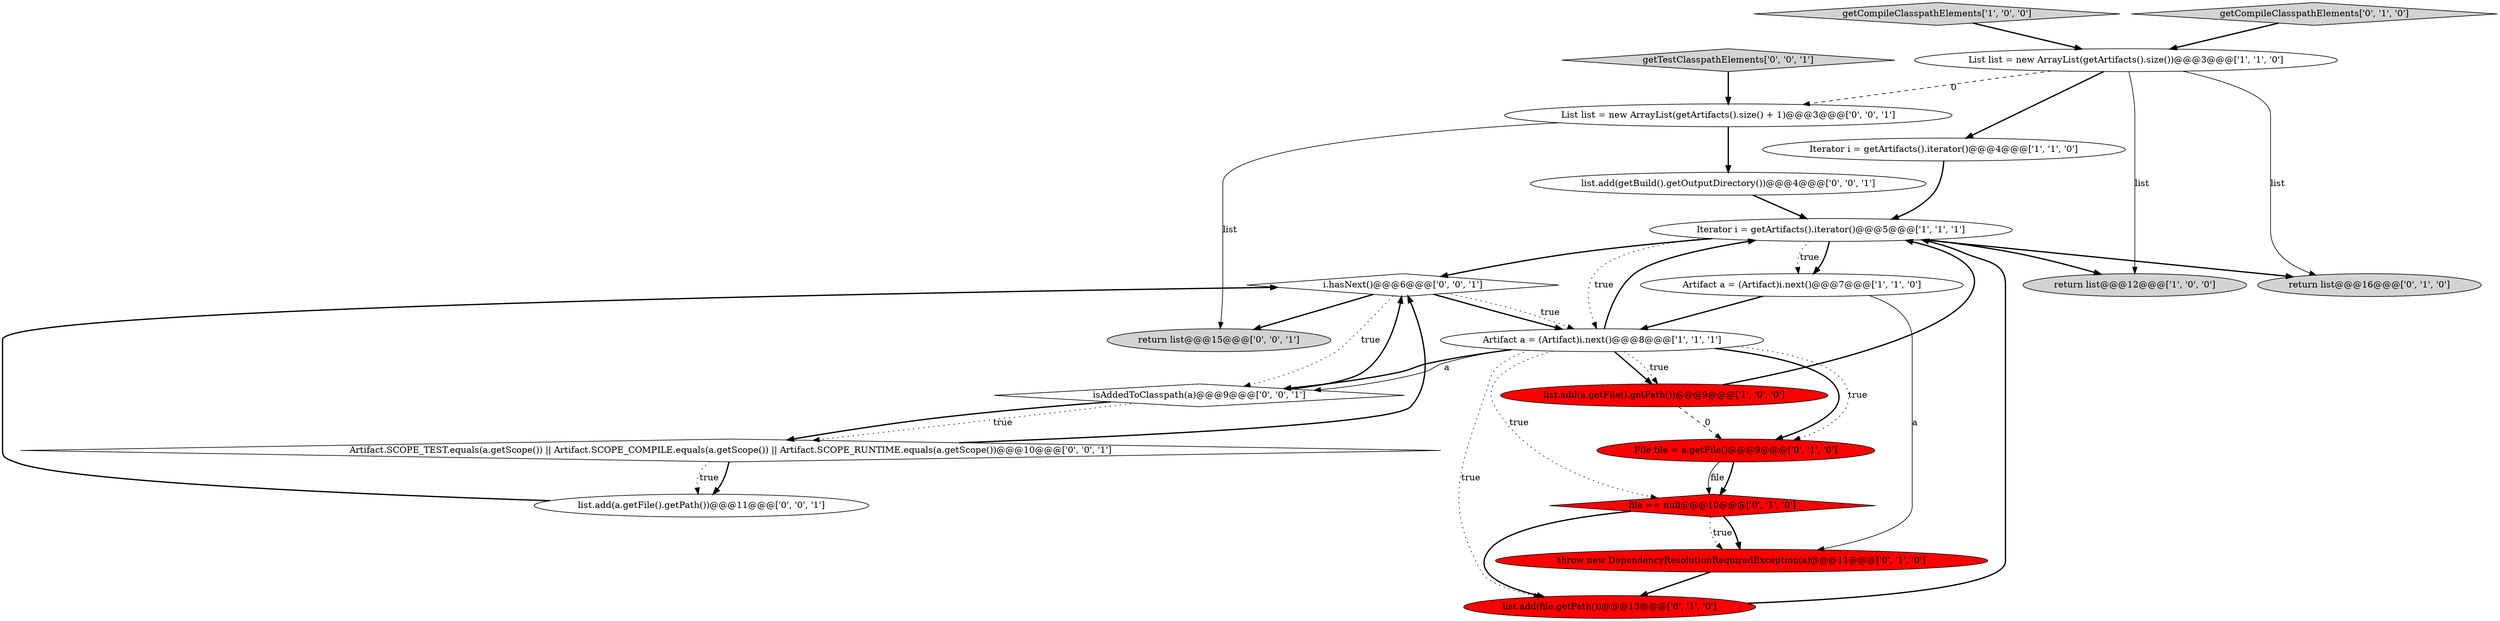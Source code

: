 digraph {
17 [style = filled, label = "return list@@@15@@@['0', '0', '1']", fillcolor = lightgray, shape = ellipse image = "AAA0AAABBB3BBB"];
6 [style = filled, label = "List list = new ArrayList(getArtifacts().size())@@@3@@@['1', '1', '0']", fillcolor = white, shape = ellipse image = "AAA0AAABBB1BBB"];
4 [style = filled, label = "Iterator i = getArtifacts().iterator()@@@5@@@['1', '1', '1']", fillcolor = white, shape = ellipse image = "AAA0AAABBB1BBB"];
8 [style = filled, label = "list.add(file.getPath())@@@13@@@['0', '1', '0']", fillcolor = red, shape = ellipse image = "AAA1AAABBB2BBB"];
14 [style = filled, label = "List list = new ArrayList(getArtifacts().size() + 1)@@@3@@@['0', '0', '1']", fillcolor = white, shape = ellipse image = "AAA0AAABBB3BBB"];
13 [style = filled, label = "throw new DependencyResolutionRequiredException(a)@@@11@@@['0', '1', '0']", fillcolor = red, shape = ellipse image = "AAA1AAABBB2BBB"];
7 [style = filled, label = "Iterator i = getArtifacts().iterator()@@@4@@@['1', '1', '0']", fillcolor = white, shape = ellipse image = "AAA0AAABBB1BBB"];
10 [style = filled, label = "return list@@@16@@@['0', '1', '0']", fillcolor = lightgray, shape = ellipse image = "AAA0AAABBB2BBB"];
16 [style = filled, label = "Artifact.SCOPE_TEST.equals(a.getScope()) || Artifact.SCOPE_COMPILE.equals(a.getScope()) || Artifact.SCOPE_RUNTIME.equals(a.getScope())@@@10@@@['0', '0', '1']", fillcolor = white, shape = diamond image = "AAA0AAABBB3BBB"];
9 [style = filled, label = "File file = a.getFile()@@@9@@@['0', '1', '0']", fillcolor = red, shape = ellipse image = "AAA1AAABBB2BBB"];
0 [style = filled, label = "getCompileClasspathElements['1', '0', '0']", fillcolor = lightgray, shape = diamond image = "AAA0AAABBB1BBB"];
5 [style = filled, label = "return list@@@12@@@['1', '0', '0']", fillcolor = lightgray, shape = ellipse image = "AAA0AAABBB1BBB"];
20 [style = filled, label = "i.hasNext()@@@6@@@['0', '0', '1']", fillcolor = white, shape = diamond image = "AAA0AAABBB3BBB"];
3 [style = filled, label = "list.add(a.getFile().getPath())@@@9@@@['1', '0', '0']", fillcolor = red, shape = ellipse image = "AAA1AAABBB1BBB"];
1 [style = filled, label = "Artifact a = (Artifact)i.next()@@@8@@@['1', '1', '1']", fillcolor = white, shape = ellipse image = "AAA0AAABBB1BBB"];
21 [style = filled, label = "list.add(a.getFile().getPath())@@@11@@@['0', '0', '1']", fillcolor = white, shape = ellipse image = "AAA0AAABBB3BBB"];
15 [style = filled, label = "isAddedToClasspath(a)@@@9@@@['0', '0', '1']", fillcolor = white, shape = diamond image = "AAA0AAABBB3BBB"];
18 [style = filled, label = "list.add(getBuild().getOutputDirectory())@@@4@@@['0', '0', '1']", fillcolor = white, shape = ellipse image = "AAA0AAABBB3BBB"];
19 [style = filled, label = "getTestClasspathElements['0', '0', '1']", fillcolor = lightgray, shape = diamond image = "AAA0AAABBB3BBB"];
12 [style = filled, label = "getCompileClasspathElements['0', '1', '0']", fillcolor = lightgray, shape = diamond image = "AAA0AAABBB2BBB"];
2 [style = filled, label = "Artifact a = (Artifact)i.next()@@@7@@@['1', '1', '0']", fillcolor = white, shape = ellipse image = "AAA0AAABBB1BBB"];
11 [style = filled, label = "file == null@@@10@@@['0', '1', '0']", fillcolor = red, shape = diamond image = "AAA1AAABBB2BBB"];
6->5 [style = solid, label="list"];
4->10 [style = bold, label=""];
1->4 [style = bold, label=""];
20->17 [style = bold, label=""];
9->11 [style = bold, label=""];
2->13 [style = solid, label="a"];
4->1 [style = dotted, label="true"];
0->6 [style = bold, label=""];
2->1 [style = bold, label=""];
1->15 [style = bold, label=""];
1->11 [style = dotted, label="true"];
1->3 [style = bold, label=""];
4->2 [style = bold, label=""];
7->4 [style = bold, label=""];
20->1 [style = bold, label=""];
11->13 [style = dotted, label="true"];
15->16 [style = dotted, label="true"];
6->14 [style = dashed, label="0"];
15->16 [style = bold, label=""];
12->6 [style = bold, label=""];
3->4 [style = bold, label=""];
9->11 [style = solid, label="file"];
1->9 [style = bold, label=""];
14->17 [style = solid, label="list"];
1->3 [style = dotted, label="true"];
6->10 [style = solid, label="list"];
1->15 [style = solid, label="a"];
21->20 [style = bold, label=""];
19->14 [style = bold, label=""];
18->4 [style = bold, label=""];
20->1 [style = dotted, label="true"];
3->9 [style = dashed, label="0"];
15->20 [style = bold, label=""];
16->21 [style = bold, label=""];
1->9 [style = dotted, label="true"];
11->13 [style = bold, label=""];
4->20 [style = bold, label=""];
1->8 [style = dotted, label="true"];
11->8 [style = bold, label=""];
16->21 [style = dotted, label="true"];
14->18 [style = bold, label=""];
8->4 [style = bold, label=""];
13->8 [style = bold, label=""];
6->7 [style = bold, label=""];
16->20 [style = bold, label=""];
4->5 [style = bold, label=""];
4->2 [style = dotted, label="true"];
20->15 [style = dotted, label="true"];
}
